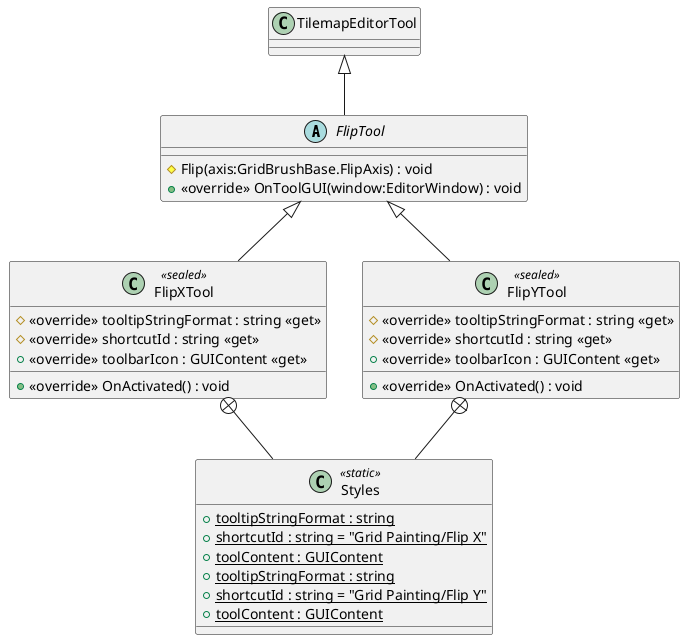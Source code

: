 @startuml
abstract class FlipTool {
    # Flip(axis:GridBrushBase.FlipAxis) : void
    + <<override>> OnToolGUI(window:EditorWindow) : void
}
class FlipXTool <<sealed>> {
    # <<override>> tooltipStringFormat : string <<get>>
    # <<override>> shortcutId : string <<get>>
    + <<override>> toolbarIcon : GUIContent <<get>>
    + <<override>> OnActivated() : void
}
class FlipYTool <<sealed>> {
    # <<override>> tooltipStringFormat : string <<get>>
    # <<override>> shortcutId : string <<get>>
    + <<override>> toolbarIcon : GUIContent <<get>>
    + <<override>> OnActivated() : void
}
class Styles <<static>> {
    + {static} tooltipStringFormat : string
    + {static} shortcutId : string = "Grid Painting/Flip X"
    + {static} toolContent : GUIContent
}
class Styles <<static>> {
    + {static} tooltipStringFormat : string
    + {static} shortcutId : string = "Grid Painting/Flip Y"
    + {static} toolContent : GUIContent
}
TilemapEditorTool <|-- FlipTool
FlipTool <|-- FlipXTool
FlipTool <|-- FlipYTool
FlipXTool +-- Styles
FlipYTool +-- Styles
@enduml
